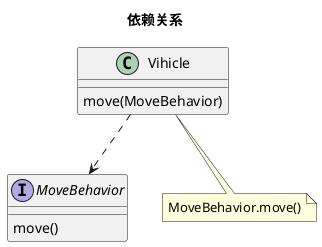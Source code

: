 @startuml

title 依赖关系

class Vihicle {
    move(MoveBehavior)
}

interface MoveBehavior {
    move()
}

note "MoveBehavior.move()" as N

Vihicle ..> MoveBehavior

Vihicle .. N

@enduml